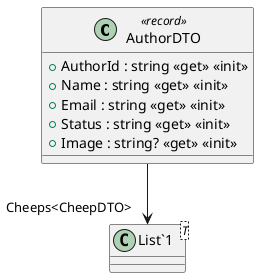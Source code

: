 @startuml
class AuthorDTO <<record>> {
    + AuthorId : string <<get>> <<init>>
    + Name : string <<get>> <<init>>
    + Email : string <<get>> <<init>>
    + Status : string <<get>> <<init>>
    + Image : string? <<get>> <<init>>
}
class "List`1"<T> {
}
AuthorDTO --> "Cheeps<CheepDTO>" "List`1"
@enduml
